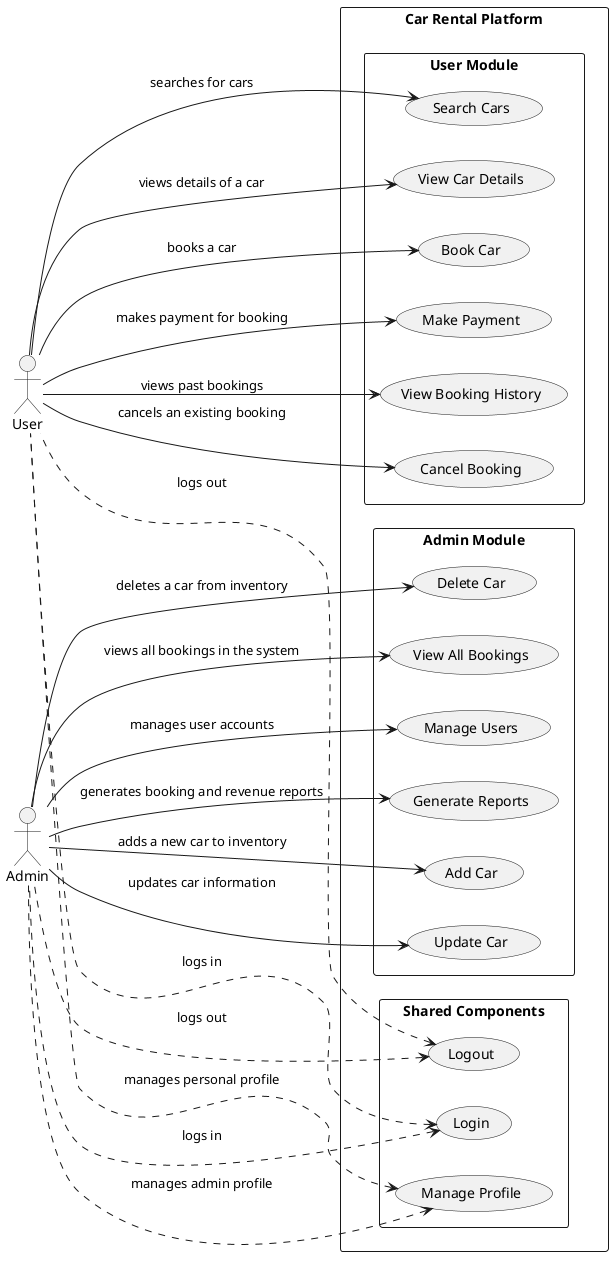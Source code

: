 @startuml
left to right direction
skinparam packageStyle rectangle

actor User
actor Admin

rectangle "Car Rental Platform" {
    rectangle "User Module" {
        User --> (Search Cars) : searches for cars
        User --> (View Car Details) : views details of a car
        User --> (Book Car) : books a car
        User --> (Make Payment) : makes payment for booking
        User --> (View Booking History) : views past bookings
        User --> (Cancel Booking) : cancels an existing booking
    }

    rectangle "Admin Module" {
        Admin --> (Add Car) : adds a new car to inventory
        Admin --> (Update Car) : updates car information
        Admin --> (Delete Car) : deletes a car from inventory
        Admin --> (View All Bookings) : views all bookings in the system
        Admin --> (Manage Users) : manages user accounts
        Admin --> (Generate Reports) : generates booking and revenue reports
    }

    rectangle "Shared Components" {
        (Login) <.. User : logs in
        (Login) <.. Admin : logs in
        (Logout) <.. User : logs out
        (Logout) <.. Admin : logs out
        (Manage Profile) <.. User : manages personal profile
        (Manage Profile) <.. Admin : manages admin profile
    }
}

@enduml